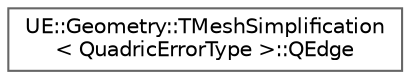 digraph "Graphical Class Hierarchy"
{
 // INTERACTIVE_SVG=YES
 // LATEX_PDF_SIZE
  bgcolor="transparent";
  edge [fontname=Helvetica,fontsize=10,labelfontname=Helvetica,labelfontsize=10];
  node [fontname=Helvetica,fontsize=10,shape=box,height=0.2,width=0.4];
  rankdir="LR";
  Node0 [id="Node000000",label="UE::Geometry::TMeshSimplification\l\< QuadricErrorType \>::QEdge",height=0.2,width=0.4,color="grey40", fillcolor="white", style="filled",URL="$d9/dbf/structUE_1_1Geometry_1_1TMeshSimplification_1_1QEdge.html",tooltip=" "];
}
